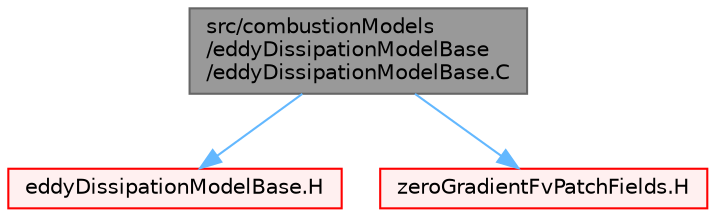 digraph "src/combustionModels/eddyDissipationModelBase/eddyDissipationModelBase.C"
{
 // LATEX_PDF_SIZE
  bgcolor="transparent";
  edge [fontname=Helvetica,fontsize=10,labelfontname=Helvetica,labelfontsize=10];
  node [fontname=Helvetica,fontsize=10,shape=box,height=0.2,width=0.4];
  Node1 [id="Node000001",label="src/combustionModels\l/eddyDissipationModelBase\l/eddyDissipationModelBase.C",height=0.2,width=0.4,color="gray40", fillcolor="grey60", style="filled", fontcolor="black",tooltip=" "];
  Node1 -> Node2 [id="edge1_Node000001_Node000002",color="steelblue1",style="solid",tooltip=" "];
  Node2 [id="Node000002",label="eddyDissipationModelBase.H",height=0.2,width=0.4,color="red", fillcolor="#FFF0F0", style="filled",URL="$eddyDissipationModelBase_8H.html",tooltip=" "];
  Node1 -> Node440 [id="edge2_Node000001_Node000440",color="steelblue1",style="solid",tooltip=" "];
  Node440 [id="Node000440",label="zeroGradientFvPatchFields.H",height=0.2,width=0.4,color="red", fillcolor="#FFF0F0", style="filled",URL="$zeroGradientFvPatchFields_8H.html",tooltip=" "];
}
